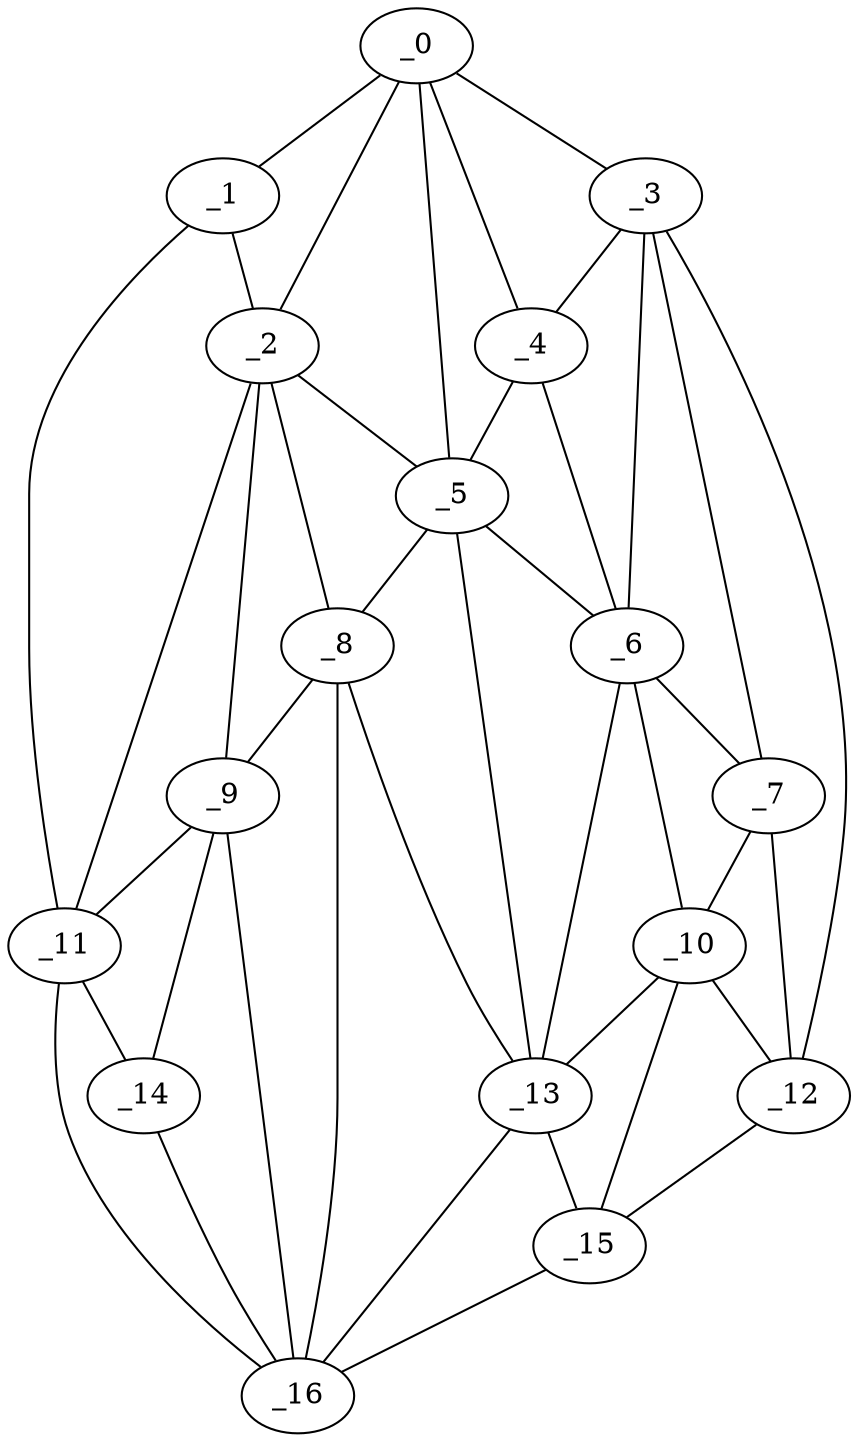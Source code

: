 graph "obj43__15.gxl" {
	_0	 [x=5,
		y=15];
	_1	 [x=26,
		y=6];
	_0 -- _1	 [valence=1];
	_2	 [x=50,
		y=28];
	_0 -- _2	 [valence=2];
	_3	 [x=55,
		y=100];
	_0 -- _3	 [valence=1];
	_4	 [x=57,
		y=89];
	_0 -- _4	 [valence=1];
	_5	 [x=64,
		y=57];
	_0 -- _5	 [valence=2];
	_1 -- _2	 [valence=1];
	_11	 [x=90,
		y=17];
	_1 -- _11	 [valence=1];
	_2 -- _5	 [valence=2];
	_8	 [x=71,
		y=44];
	_2 -- _8	 [valence=2];
	_9	 [x=76,
		y=37];
	_2 -- _9	 [valence=1];
	_2 -- _11	 [valence=2];
	_3 -- _4	 [valence=2];
	_6	 [x=67,
		y=92];
	_3 -- _6	 [valence=2];
	_7	 [x=70,
		y=99];
	_3 -- _7	 [valence=1];
	_12	 [x=91,
		y=98];
	_3 -- _12	 [valence=1];
	_4 -- _5	 [valence=2];
	_4 -- _6	 [valence=1];
	_5 -- _6	 [valence=2];
	_5 -- _8	 [valence=2];
	_13	 [x=93,
		y=84];
	_5 -- _13	 [valence=2];
	_6 -- _7	 [valence=2];
	_10	 [x=78,
		y=98];
	_6 -- _10	 [valence=1];
	_6 -- _13	 [valence=2];
	_7 -- _10	 [valence=1];
	_7 -- _12	 [valence=2];
	_8 -- _9	 [valence=2];
	_8 -- _13	 [valence=2];
	_16	 [x=110,
		y=35];
	_8 -- _16	 [valence=1];
	_9 -- _11	 [valence=1];
	_14	 [x=94,
		y=26];
	_9 -- _14	 [valence=2];
	_9 -- _16	 [valence=1];
	_10 -- _12	 [valence=1];
	_10 -- _13	 [valence=2];
	_15	 [x=94,
		y=90];
	_10 -- _15	 [valence=2];
	_11 -- _14	 [valence=2];
	_11 -- _16	 [valence=1];
	_12 -- _15	 [valence=1];
	_13 -- _15	 [valence=1];
	_13 -- _16	 [valence=1];
	_14 -- _16	 [valence=1];
	_15 -- _16	 [valence=1];
}
